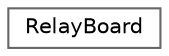 digraph "Graphical Class Hierarchy"
{
 // LATEX_PDF_SIZE
  bgcolor="transparent";
  edge [fontname=Helvetica,fontsize=10,labelfontname=Helvetica,labelfontsize=10];
  node [fontname=Helvetica,fontsize=10,shape=box,height=0.2,width=0.4];
  rankdir="LR";
  Node0 [label="RelayBoard",height=0.2,width=0.4,color="grey40", fillcolor="white", style="filled",URL="$class_relay_board.html",tooltip="Relay Board class."];
}
